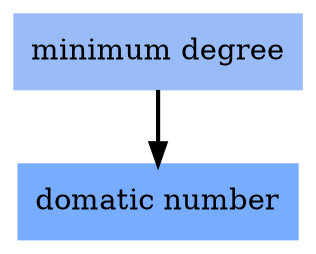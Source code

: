 digraph local_KRV6tI {
	node [color=lightblue2 style=filled]
	margin=0.04 size="6,6"
	"n_KRV6tI" [label="domatic number" URL="/parameters/html/KRV6tI" color="#78acff" shape=box]
	"n_GPmOeT" [label="minimum degree" URL="/parameters/html/GPmOeT" color="#99bcf8" shape=box]
	"n_GPmOeT" -> "n_KRV6tI" [label="" decorate=true lblstyle="above, sloped" weight="100" penwidth="2.0"]
}
